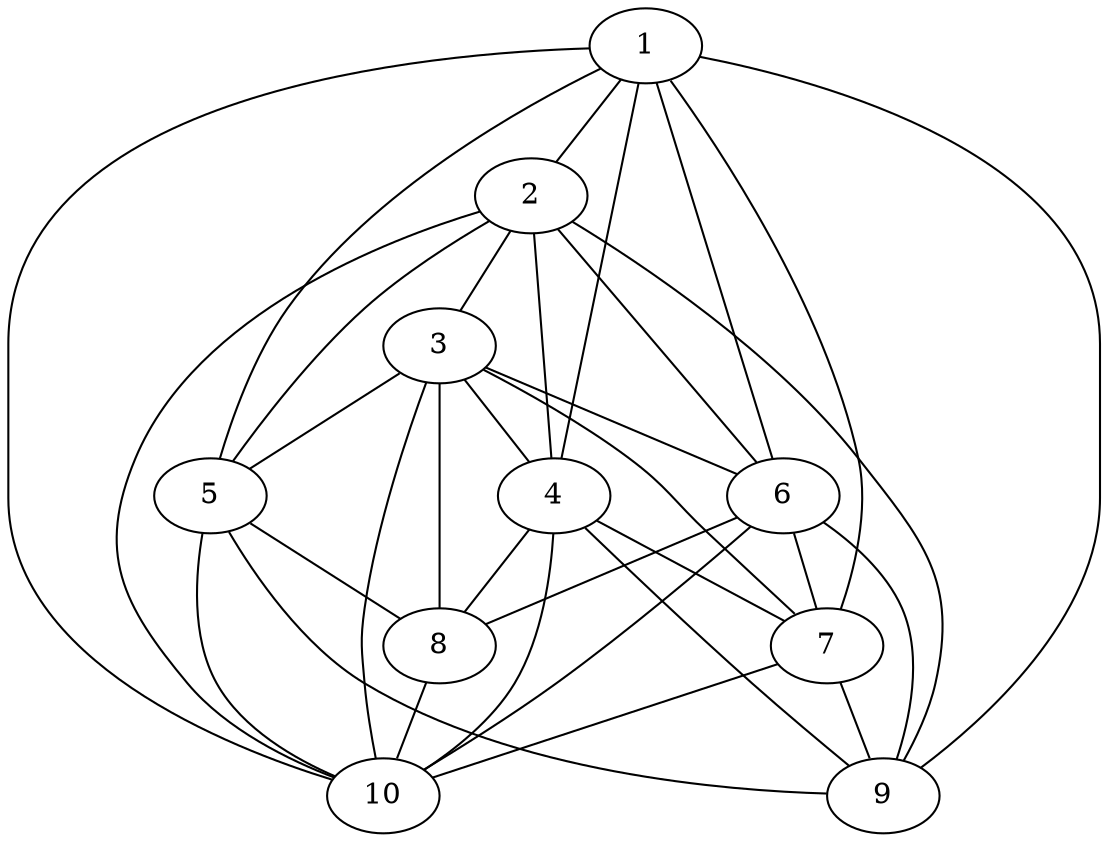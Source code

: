 graph G {
	graph [maxiter=5000, start=7, center=1, size="10,10"];
	node [label="\N"];
	graph [bb="0,0,164,175"];
	1 [label=1, pos="68,145", width="0.75", height="0.50"];
	2 [label=2, pos="69,61", width="0.75", height="0.50"];
	3 [label=3, pos="129,56", width="0.75", height="0.50"];
	4 [label=4, pos="51,95", width="0.75", height="0.50"];
	5 [label=5, pos="28,59", width="0.75", height="0.50"];
	6 [label=6, pos="136,109", width="0.75", height="0.50"];
	7 [label=7, pos="115,156", width="0.75", height="0.50"];
	8 [label=8, pos="93,19", width="0.75", height="0.50"];
	9 [label=9, pos="30,139", width="0.75", height="0.50"];
	10 [label=10, pos="102,91", width="0.75", height="0.50"];
	1 -- 2 [dir=none, pos="68,127 69,113 69,93 69,79"];
	1 -- 4 [dir=none, pos="62,127 60,122 59,117 57,113"];
	1 -- 5 [dir=none, pos="60,128 53,113 43,91 36,76"];
	1 -- 6 [dir=none, pos="90,134 98,130 107,125 115,120"];
	1 -- 7 [dir=none, pos="94,151 94,151 94,151 94,151"];
	1 -- 9 [dir=none, pos="42,141 42,141 42,141 42,141"];
	1 -- 10 [dir=none, pos="79,128 83,122 88,114 92,108"];
	2 -- 3 [dir=none, pos="96,59 98,59 100,59 102,58"];
	2 -- 4 [dir=none, pos="60,78 60,78 60,78 60,78"];
	2 -- 5 [dir=none, pos="42,60 42,60 42,60 42,60"];
	2 -- 6 [dir=none, pos="88,74 97,81 108,89 117,96"];
	2 -- 9 [dir=none, pos="60,78 54,91 45,109 39,122"];
	2 -- 10 [dir=none, pos="85,76 85,76 85,76 85,76"];
	3 -- 4 [dir=none, pos="107,67 96,72 83,79 72,84"];
	3 -- 5 [dir=none, pos="102,57 87,57 70,58 55,58"];
	3 -- 6 [dir=none, pos="131,74 132,79 133,85 133,91"];
	3 -- 7 [dir=none, pos="126,74 123,92 120,120 117,138"];
	3 -- 8 [dir=none, pos="114,41 112,39 110,37 108,34"];
	3 -- 10 [dir=none, pos="116,72 115,73 115,74 114,75"];
	4 -- 7 [dir=none, pos="66,110 76,119 89,132 99,141"];
	4 -- 8 [dir=none, pos="61,78 68,65 77,48 84,36"];
	4 -- 9 [dir=none, pos="43,112 42,115 40,119 38,122"];
	4 -- 10 [dir=none, pos="78,93 78,93 78,93 78,93"];
	5 -- 8 [dir=none, pos="48,47 56,42 65,36 73,31"];
	5 -- 9 [dir=none, pos="28,77 29,90 29,108 29,121"];
	5 -- 10 [dir=none, pos="51,69 60,73 70,77 79,81"];
	6 -- 7 [dir=none, pos="128,127 126,131 124,135 123,139"];
	6 -- 8 [dir=none, pos="128,92 120,76 109,52 101,36"];
	6 -- 9 [dir=none, pos="111,116 94,121 72,127 55,132"];
	6 -- 10 [dir=none, pos="115,98 115,98 115,98 115,98"];
	7 -- 9 [dir=none, pos="89,151 79,149 67,146 56,144"];
	7 -- 10 [dir=none, pos="111,138 110,129 108,118 106,109"];
	8 -- 10 [dir=none, pos="95,37 97,48 98,62 100,73"];
}
